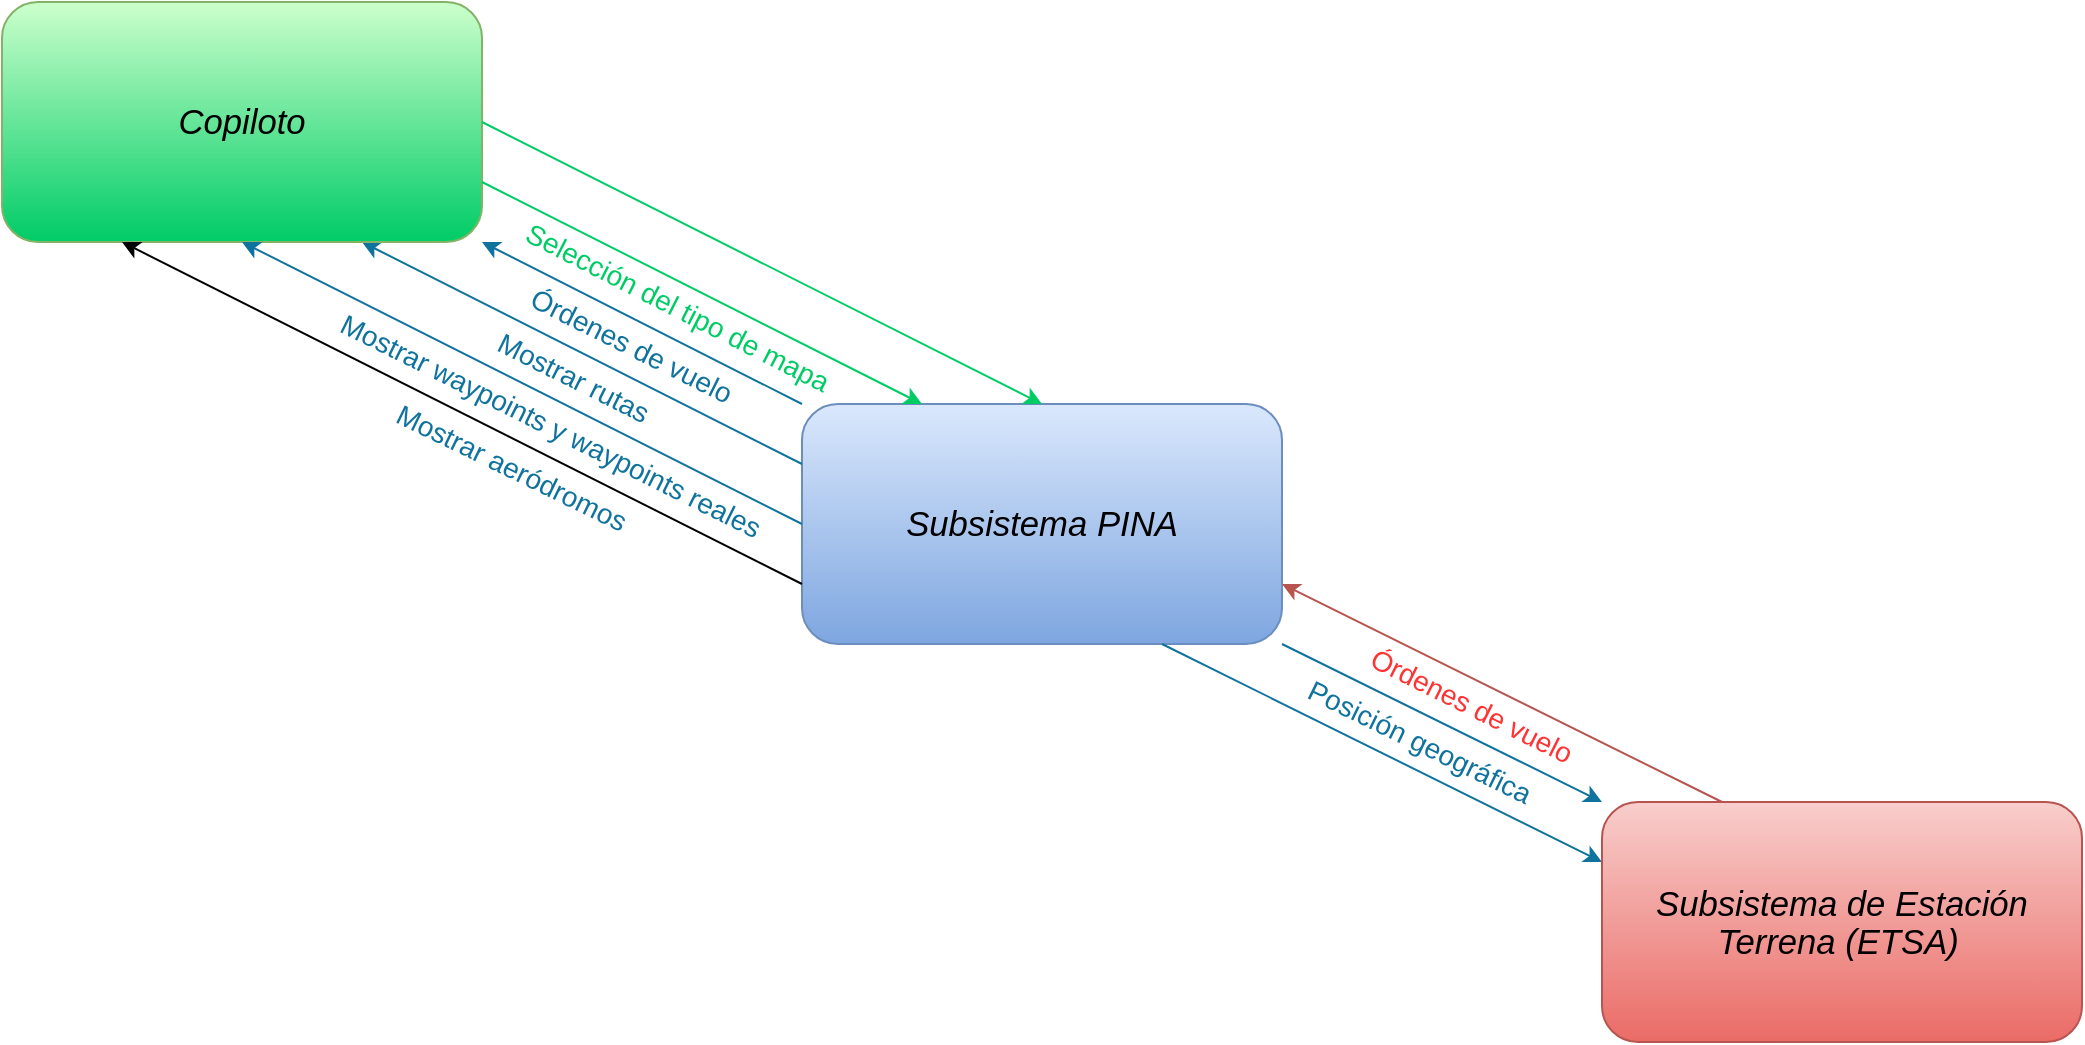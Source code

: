 <mxfile version="14.6.6" type="github">
  <diagram id="9Tp3Bp6zxK_fWa5_v22C" name="Page-1">
    <mxGraphModel dx="1062" dy="584" grid="1" gridSize="10" guides="1" tooltips="1" connect="1" arrows="1" fold="1" page="1" pageScale="1" pageWidth="1654" pageHeight="1169" math="0" shadow="0">
      <root>
        <mxCell id="0" />
        <mxCell id="1" parent="0" />
        <mxCell id="Lmlt1XYuxaMjz-CYnHoJ-2" value="&lt;i&gt;&lt;span style=&quot;font-size: 13.0pt ; line-height: 107% ; font-family: &amp;#34;arial nova&amp;#34; , sans-serif&quot;&gt;Subsistema PINA&lt;/span&gt;&lt;/i&gt;" style="rounded=1;whiteSpace=wrap;html=1;fillColor=#dae8fc;strokeColor=#6c8ebf;gradientColor=#7ea6e0;fontStyle=0" parent="1" vertex="1">
          <mxGeometry x="720" y="521" width="240" height="120" as="geometry" />
        </mxCell>
        <mxCell id="oDANMGQWzppKtMMeOv0n-7" value="" style="endArrow=classic;html=1;fontSize=14;exitX=0;exitY=0.25;exitDx=0;exitDy=0;fillColor=#b1ddf0;strokeColor=#10739e;entryX=0.75;entryY=1;entryDx=0;entryDy=0;" parent="1" source="Lmlt1XYuxaMjz-CYnHoJ-2" target="oDANMGQWzppKtMMeOv0n-14" edge="1">
          <mxGeometry x="347" y="325" width="50" height="50" as="geometry">
            <mxPoint x="430" y="500" as="sourcePoint" />
            <mxPoint x="510" y="470" as="targetPoint" />
          </mxGeometry>
        </mxCell>
        <mxCell id="oDANMGQWzppKtMMeOv0n-8" value="Posición geográfica" style="text;html=1;strokeColor=none;fillColor=none;align=center;verticalAlign=middle;whiteSpace=wrap;rounded=0;fontSize=14;rotation=26;fontColor=#10739E;" parent="1" vertex="1">
          <mxGeometry x="954" y="680" width="150" height="20" as="geometry" />
        </mxCell>
        <mxCell id="oDANMGQWzppKtMMeOv0n-10" value="" style="endArrow=classic;html=1;fontSize=14;exitX=0;exitY=0;exitDx=0;exitDy=0;entryX=1;entryY=1;entryDx=0;entryDy=0;fillColor=#b1ddf0;strokeColor=#10739e;" parent="1" source="Lmlt1XYuxaMjz-CYnHoJ-2" target="oDANMGQWzppKtMMeOv0n-14" edge="1">
          <mxGeometry x="497" y="245" width="50" height="50" as="geometry">
            <mxPoint x="610" y="540" as="sourcePoint" />
            <mxPoint x="560" y="440" as="targetPoint" />
          </mxGeometry>
        </mxCell>
        <mxCell id="oDANMGQWzppKtMMeOv0n-11" value="Órdenes&amp;nbsp;de vuelo" style="text;html=1;strokeColor=none;fillColor=none;align=center;verticalAlign=middle;whiteSpace=wrap;rounded=0;fontSize=14;rotation=26.5;fontColor=#FF3333;" parent="1" vertex="1">
          <mxGeometry x="980" y="662" width="150" height="20" as="geometry" />
        </mxCell>
        <mxCell id="oDANMGQWzppKtMMeOv0n-14" value="&lt;i style=&quot;font-size: 12px&quot;&gt;&lt;span style=&quot;font-size: 13pt ; line-height: 18.547px ; font-family: &amp;#34;arial nova&amp;#34; , sans-serif&quot;&gt;Copiloto&lt;/span&gt;&lt;/i&gt;" style="rounded=1;whiteSpace=wrap;html=1;fontSize=14;strokeColor=#82b366;gradientColor=#00CC66;fillColor=#CCFFCC;" parent="1" vertex="1">
          <mxGeometry x="320" y="320" width="240" height="120" as="geometry" />
        </mxCell>
        <mxCell id="oDANMGQWzppKtMMeOv0n-17" value="" style="endArrow=classic;html=1;fontSize=14;exitX=1;exitY=1;exitDx=0;exitDy=0;entryX=0;entryY=0;entryDx=0;entryDy=0;fillColor=#b1ddf0;strokeColor=#10739e;" parent="1" source="Lmlt1XYuxaMjz-CYnHoJ-2" target="dXvM6bHmMKacEcuEs56N-7" edge="1">
          <mxGeometry width="50" height="50" relative="1" as="geometry">
            <mxPoint x="1210" y="660" as="sourcePoint" />
            <mxPoint x="980" y="610" as="targetPoint" />
          </mxGeometry>
        </mxCell>
        <mxCell id="dXvM6bHmMKacEcuEs56N-2" value="" style="endArrow=classic;html=1;exitX=1;exitY=0.75;exitDx=0;exitDy=0;entryX=0.25;entryY=0;entryDx=0;entryDy=0;fillColor=#d5e8d4;gradientColor=#97d077;strokeColor=#00CC66;" parent="1" source="oDANMGQWzppKtMMeOv0n-14" target="Lmlt1XYuxaMjz-CYnHoJ-2" edge="1">
          <mxGeometry width="50" height="50" relative="1" as="geometry">
            <mxPoint x="790" y="430" as="sourcePoint" />
            <mxPoint x="590" y="350" as="targetPoint" />
          </mxGeometry>
        </mxCell>
        <mxCell id="dXvM6bHmMKacEcuEs56N-1" value="Mostrar waypoints y waypoints reales" style="text;html=1;align=center;verticalAlign=middle;whiteSpace=wrap;rounded=0;fontSize=14;rotation=26.5;fontColor=#10739E;" parent="1" vertex="1">
          <mxGeometry x="469" y="522" width="251" height="20" as="geometry" />
        </mxCell>
        <mxCell id="oDANMGQWzppKtMMeOv0n-13" value="" style="endArrow=classic;html=1;fontSize=14;exitX=0.75;exitY=1;exitDx=0;exitDy=0;entryX=0;entryY=0.25;entryDx=0;entryDy=0;fillColor=#b1ddf0;strokeColor=#10739e;" parent="1" source="Lmlt1XYuxaMjz-CYnHoJ-2" target="dXvM6bHmMKacEcuEs56N-7" edge="1">
          <mxGeometry x="347" y="325" width="50" height="50" as="geometry">
            <mxPoint x="750" y="700" as="sourcePoint" />
            <mxPoint x="840" y="820" as="targetPoint" />
          </mxGeometry>
        </mxCell>
        <mxCell id="oDANMGQWzppKtMMeOv0n-16" value="Órdenes&amp;nbsp;de vuelo" style="text;html=1;strokeColor=none;fillColor=none;align=center;verticalAlign=middle;whiteSpace=wrap;rounded=0;fontSize=14;rotation=26.5;fontColor=#10739E;" parent="1" vertex="1">
          <mxGeometry x="560" y="481.74" width="150" height="20" as="geometry" />
        </mxCell>
        <mxCell id="oDANMGQWzppKtMMeOv0n-12" value="" style="endArrow=classic;html=1;fontSize=14;startArrow=none;startFill=0;exitX=0.25;exitY=0;exitDx=0;exitDy=0;entryX=1;entryY=0.75;entryDx=0;entryDy=0;fillColor=#f8cecc;strokeColor=#b85450;" parent="1" source="dXvM6bHmMKacEcuEs56N-7" target="Lmlt1XYuxaMjz-CYnHoJ-2" edge="1">
          <mxGeometry x="317" y="525" width="50" height="50" as="geometry">
            <mxPoint x="1160" y="700" as="sourcePoint" />
            <mxPoint x="1080" y="630" as="targetPoint" />
          </mxGeometry>
        </mxCell>
        <mxCell id="dXvM6bHmMKacEcuEs56N-7" value="&lt;i&gt;&lt;span style=&quot;font-size: 13.0pt ; line-height: 107% ; font-family: &amp;#34;arial nova&amp;#34; , sans-serif&quot;&gt;Subsistema de Estación&lt;br&gt;Terrena (ETSA)&lt;/span&gt;&amp;nbsp;&lt;/i&gt;" style="rounded=1;whiteSpace=wrap;html=1;fontSize=14;gradientColor=#ea6b66;fillColor=#f8cecc;strokeColor=#b85450;" parent="1" vertex="1">
          <mxGeometry x="1120" y="720" width="240" height="120" as="geometry" />
        </mxCell>
        <mxCell id="dXvM6bHmMKacEcuEs56N-8" value="Selección del tipo de mapa" style="text;html=1;align=center;verticalAlign=middle;whiteSpace=wrap;rounded=0;fontSize=14;rotation=27;fontColor=#00CC66;" parent="1" vertex="1">
          <mxGeometry x="568.4" y="462.74" width="180.05" height="20" as="geometry" />
        </mxCell>
        <mxCell id="dXvM6bHmMKacEcuEs56N-9" value="" style="endArrow=classic;html=1;exitX=1;exitY=0.5;exitDx=0;exitDy=0;entryX=0.5;entryY=0;entryDx=0;entryDy=0;fillColor=#d5e8d4;gradientColor=#97d077;strokeColor=#00CC66;" parent="1" source="oDANMGQWzppKtMMeOv0n-14" target="Lmlt1XYuxaMjz-CYnHoJ-2" edge="1">
          <mxGeometry width="50" height="50" relative="1" as="geometry">
            <mxPoint x="580" y="380" as="sourcePoint" />
            <mxPoint x="800" y="491" as="targetPoint" />
          </mxGeometry>
        </mxCell>
        <mxCell id="JSC7t27dYpk22ybj4QoQ-1" value="" style="endArrow=classic;html=1;entryX=0.5;entryY=1;entryDx=0;entryDy=0;exitX=0;exitY=0.5;exitDx=0;exitDy=0;fillColor=#b1ddf0;strokeColor=#10739e;" edge="1" parent="1" source="Lmlt1XYuxaMjz-CYnHoJ-2" target="oDANMGQWzppKtMMeOv0n-14">
          <mxGeometry width="50" height="50" relative="1" as="geometry">
            <mxPoint x="760" y="630" as="sourcePoint" />
            <mxPoint x="810" y="580" as="targetPoint" />
          </mxGeometry>
        </mxCell>
        <mxCell id="JSC7t27dYpk22ybj4QoQ-2" value="Mostrar rutas" style="text;html=1;strokeColor=none;fillColor=none;align=center;verticalAlign=middle;whiteSpace=wrap;rounded=0;fontSize=14;rotation=26.5;fontColor=#10739E;" vertex="1" parent="1">
          <mxGeometry x="540" y="497.74" width="132.12" height="20" as="geometry" />
        </mxCell>
        <mxCell id="JSC7t27dYpk22ybj4QoQ-4" value="" style="endArrow=classic;html=1;entryX=0.25;entryY=1;entryDx=0;entryDy=0;exitX=0;exitY=0.75;exitDx=0;exitDy=0;" edge="1" parent="1" source="Lmlt1XYuxaMjz-CYnHoJ-2" target="oDANMGQWzppKtMMeOv0n-14">
          <mxGeometry width="50" height="50" relative="1" as="geometry">
            <mxPoint x="500" y="600" as="sourcePoint" />
            <mxPoint x="550" y="550" as="targetPoint" />
          </mxGeometry>
        </mxCell>
        <mxCell id="JSC7t27dYpk22ybj4QoQ-5" value="Mostrar aeródromos" style="text;html=1;strokeColor=none;fillColor=none;align=center;verticalAlign=middle;whiteSpace=wrap;rounded=0;fontSize=14;rotation=26;fontColor=#10739E;" vertex="1" parent="1">
          <mxGeometry x="509" y="543" width="132.12" height="20" as="geometry" />
        </mxCell>
      </root>
    </mxGraphModel>
  </diagram>
</mxfile>
